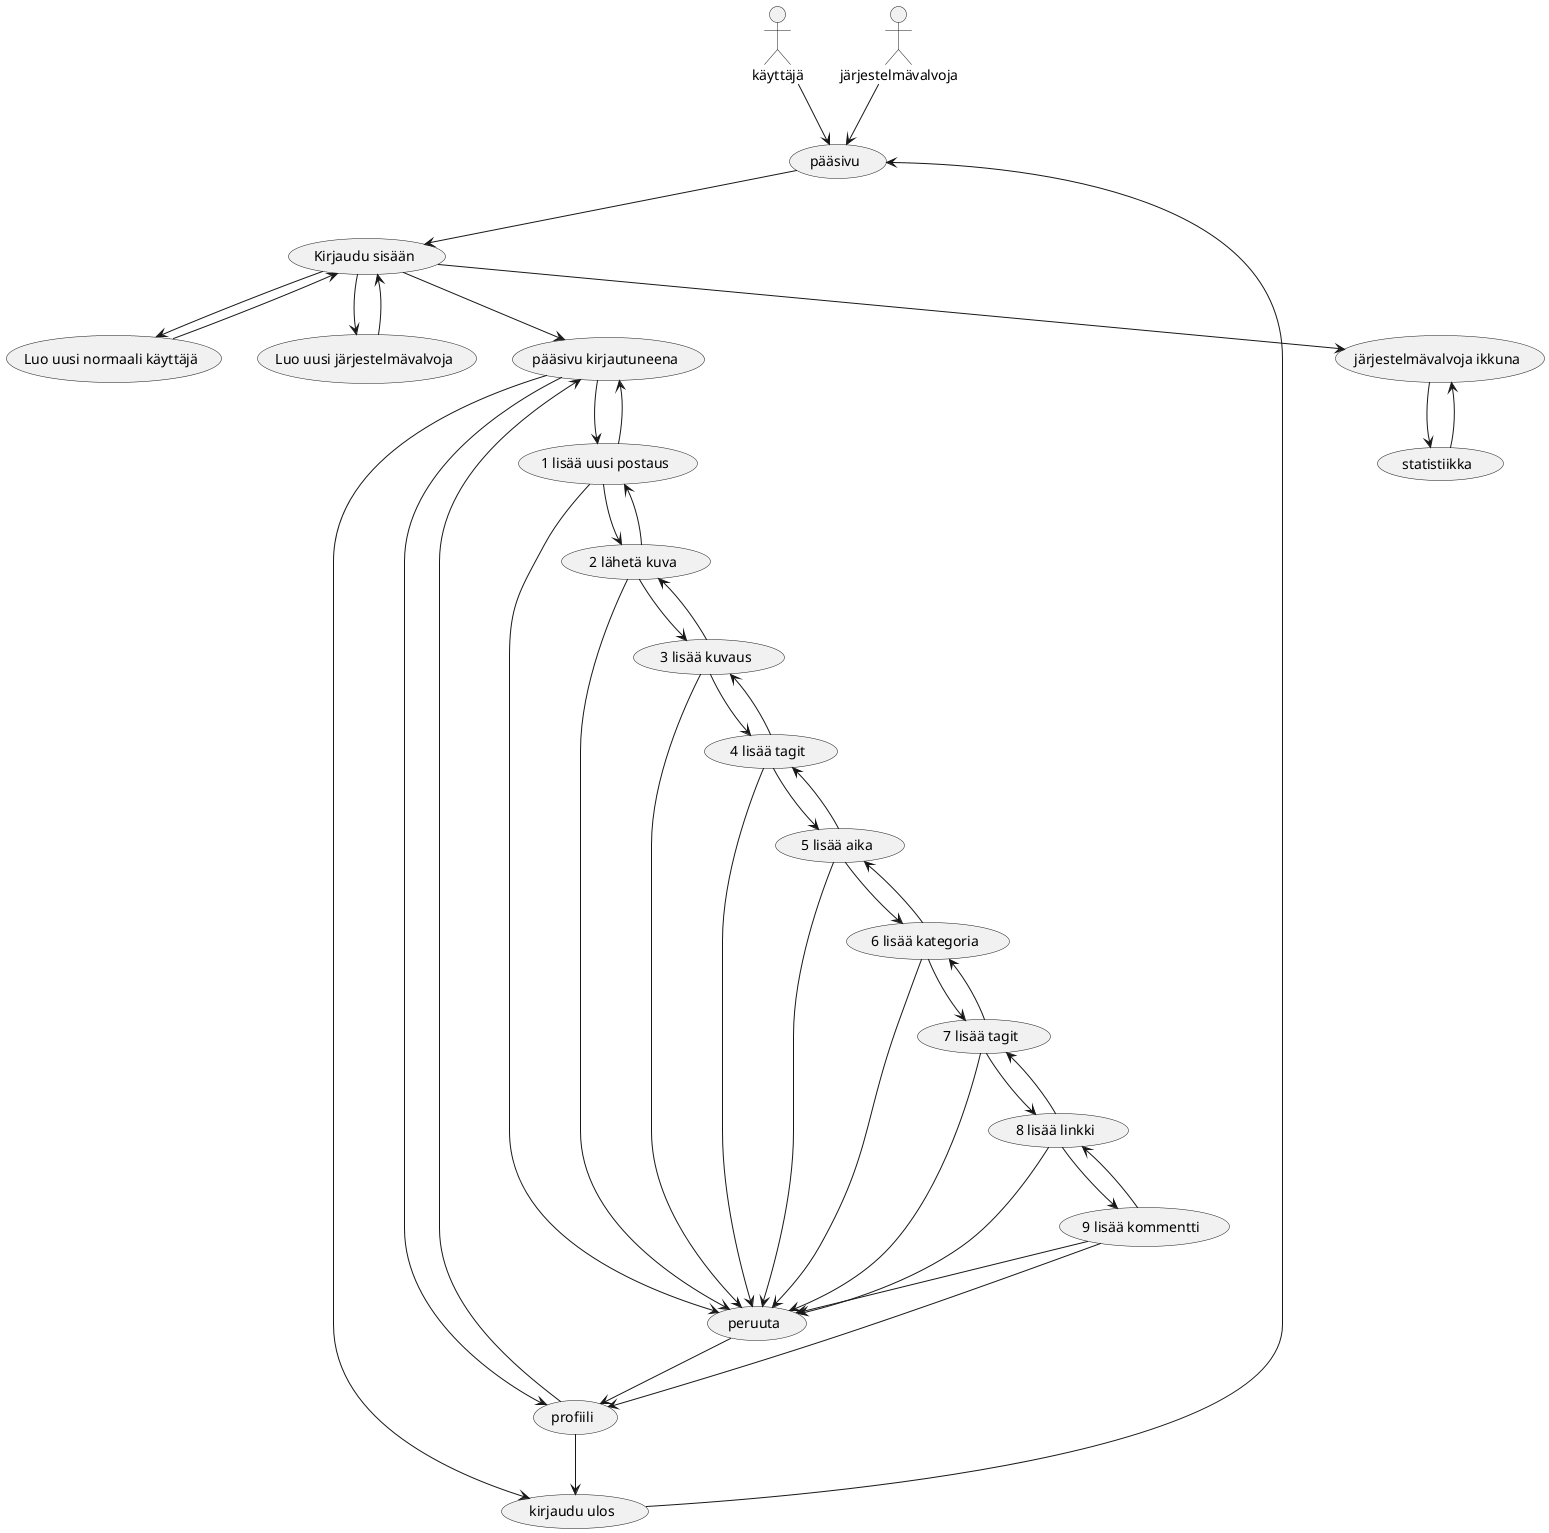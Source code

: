 @startuml uikulku
käyttäjä--> (pääsivu)
järjestelmävalvoja --> (pääsivu)
    (pääsivu) --> (Kirjaudu sisään)
    (Kirjaudu sisään)--> (Luo uusi normaali käyttäjä)
    (Luo uusi normaali käyttäjä)--> (Kirjaudu sisään)
    (Kirjaudu sisään)--> (Luo uusi järjestelmävalvoja)
    (Luo uusi järjestelmävalvoja)--> (Kirjaudu sisään)
    (Kirjaudu sisään)--> (pääsivu kirjautuneena)
    (pääsivu kirjautuneena)-->(profiili)
    (profiili)--> (pääsivu kirjautuneena)
    (pääsivu kirjautuneena)--> (1 lisää uusi postaus)
    (1 lisää uusi postaus)-->(pääsivu kirjautuneena)
    (kirjaudu ulos)-->(pääsivu)
    (pääsivu kirjautuneena)--> (kirjaudu ulos)
    (profiili)--> (kirjaudu ulos)
    (1 lisää uusi postaus)-->(2 lähetä kuva)
    (1 lisää uusi postaus)-->(peruuta)
    (2 lähetä kuva)-->(1 lisää uusi postaus)
    (2 lähetä kuva)--> (peruuta)
    (2 lähetä kuva)-->(3 lisää kuvaus)
    (3 lisää kuvaus)--> (peruuta)
    (3 lisää kuvaus)-->(2 lähetä kuva)
    (3 lisää kuvaus)--> (4 lisää tagit)
    (4 lisää tagit)--> (peruuta)
    (4 lisää tagit)--> (5 lisää aika)
    (4 lisää tagit)--> (3 lisää kuvaus)
    (5 lisää aika)--> (peruuta)
    (5 lisää aika)--> (6 lisää kategoria)
    (5 lisää aika)--> (4 lisää tagit)
    (6 lisää kategoria)--> (7 lisää tagit)
    (6 lisää kategoria)-->(5 lisää aika)
    (6 lisää kategoria)--> (peruuta)
    (7 lisää tagit)-->(6 lisää kategoria)
    (7 lisää tagit)--> (8 lisää linkki)
    (7 lisää tagit)--> (peruuta)
    (8 lisää linkki)-->(7 lisää tagit)
    (8 lisää linkki)-->(peruuta)
    (8 lisää linkki)--> (9 lisää kommentti)
    (9 lisää kommentti)-->(8 lisää linkki)
    (9 lisää kommentti)-->(peruuta)
    (9 lisää kommentti)--> (profiili)
    (peruuta)--> (profiili)
    
    
    
    
    
    
    (Kirjaudu sisään)-->(järjestelmävalvoja ikkuna)
    (järjestelmävalvoja ikkuna)--> (statistiikka)
    (statistiikka)--> (järjestelmävalvoja ikkuna)
  @enduml